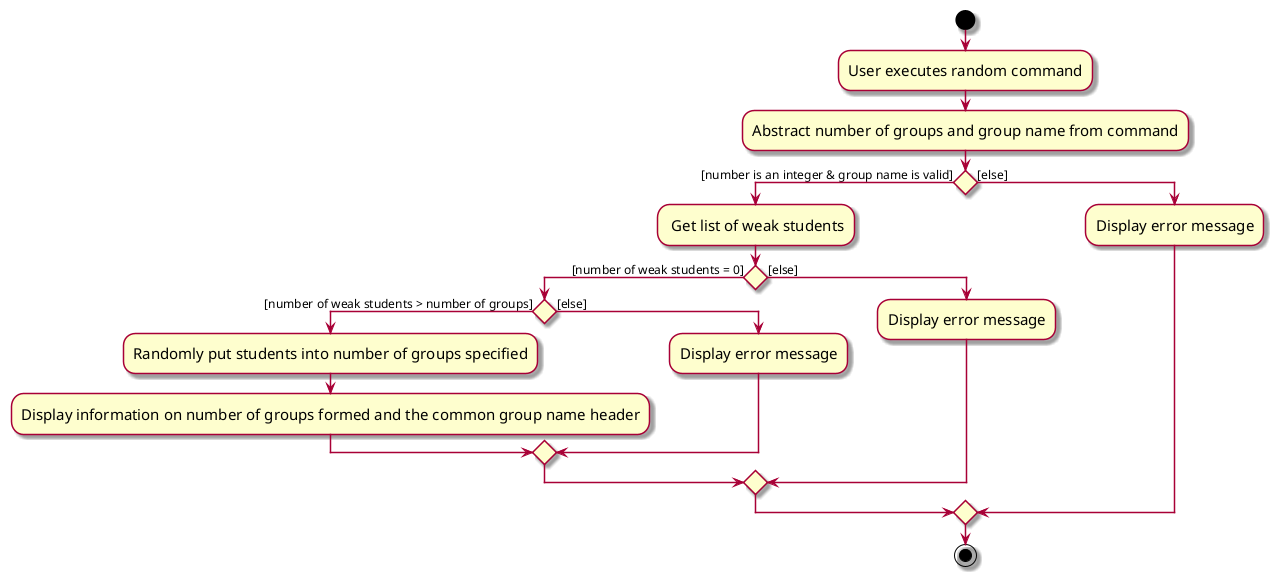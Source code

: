 @startuml
skin rose
skinparam ActivityFontSize 15
skinparam ArrowFontSize 12
start
:User executes random command;

'Since the beta syntax does not support placing the condition outside the
'diamond we place it as the true branch instead.

:Abstract number of groups and group name from command;
if () then ([number is an integer & group name is valid])
    : Get list of weak students;
    if () then ([number of weak students = 0])
        if () then ([number of weak students > number of groups])
            :Randomly put students into number of groups specified;
            :Display information on number of groups formed and the common group name header;
        else ([else])
            :Display error message;
        endif
    else ([else])
        :Display error message;
    endif
else ([else])
    :Display error message;
endif
stop
@enduml
